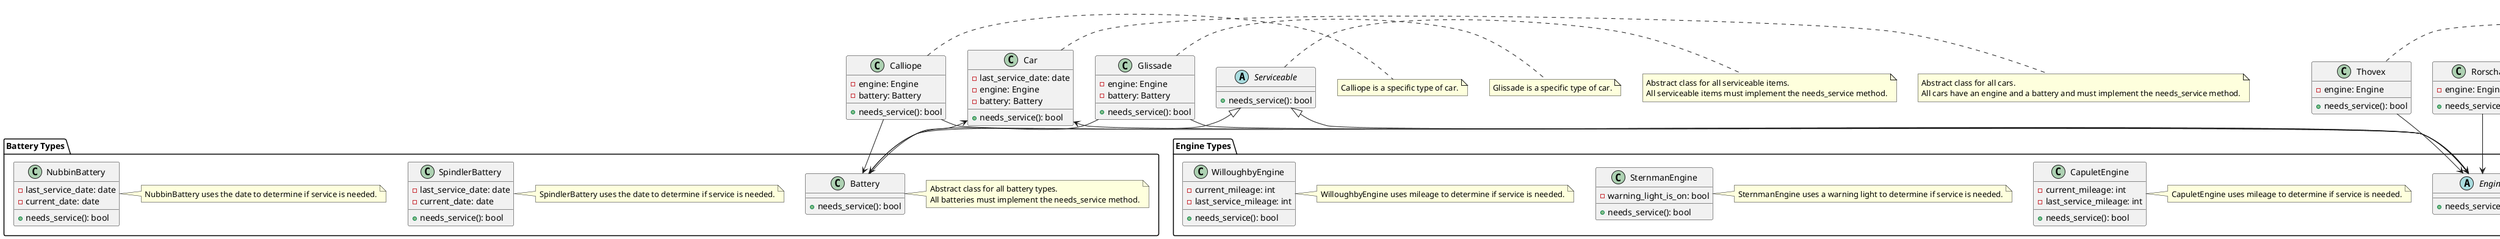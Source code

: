 @startuml

package "Engine Types" {
  abstract class Engine {
    +needs_service(): bool
  }
  note right of Engine
    Abstract class for all engine types.
    All engines must implement the needs_service method.
  end note

  class CapuletEngine {
    -current_mileage: int
    -last_service_mileage: int
    +needs_service(): bool
  }
  note right of CapuletEngine
    CapuletEngine uses mileage to determine if service is needed.
  end note

  class SternmanEngine {
    -warning_light_is_on: bool
    +needs_service(): bool
  }
  note right of SternmanEngine
    SternmanEngine uses a warning light to determine if service is needed.
  end note

  class WilloughbyEngine {
    -current_mileage: int
    -last_service_mileage: int
    +needs_service(): bool
  }
  note right of WilloughbyEngine
    WilloughbyEngine uses mileage to determine if service is needed.
  end note
}

package "Battery Types" {
  class Battery {
    +needs_service(): bool
  }
  note right of Battery
    Abstract class for all battery types.
    All batteries must implement the needs_service method.
  end note

  class SpindlerBattery {
    -last_service_date: date
    -current_date: date
    +needs_service(): bool
  }
  note right of SpindlerBattery
    SpindlerBattery uses the date to determine if service is needed.
  end note

  class NubbinBattery {
    -last_service_date: date
    -current_date: date
    +needs_service(): bool
  }
  note right of NubbinBattery
    NubbinBattery uses the date to determine if service is needed.
  end note
}

abstract class Serviceable {
  +needs_service(): bool
}
note right of Serviceable
  Abstract class for all serviceable items.
  All serviceable items must implement the needs_service method.
end note

class Car {
  -last_service_date: date
  -engine: Engine
  -battery: Battery
  +needs_service(): bool
}
note right of Car
  Abstract class for all cars.
  All cars have an engine and a battery and must implement the needs_service method.
end note

class Calliope {
  -engine: Engine
  -battery: Battery
  +needs_service(): bool
}
note right of Calliope
  Calliope is a specific type of car.
end note

class Glissade {
  -engine: Engine
  -battery: Battery
  +needs_service(): bool
}
note right of Glissade
  Glissade is a specific type of car.
end note

class Palindrome {
  -engine: Engine
  +needs_service(): bool
}
note right of Palindrome
  Palindrome is a specific type of car.
end note

class Rorschach {
  -engine: Engine
  +needs_service(): bool
}
note right of Rorschach
  Rorschach is a specific type of car.
end note

class Thovex {
  -engine: Engine
  +needs_service(): bool
}
note right of Thovex
  Thovex is a specific type of car.
end note

Serviceable <|-- Engine
Serviceable <|-- Battery
Car <-- Engine
Car <-- Battery
Calliope --> Engine
Calliope --> Battery
Glissade --> Engine
Glissade --> Battery
Palindrome --> Engine
Rorschach --> Engine
Thovex --> Engine

@enduml